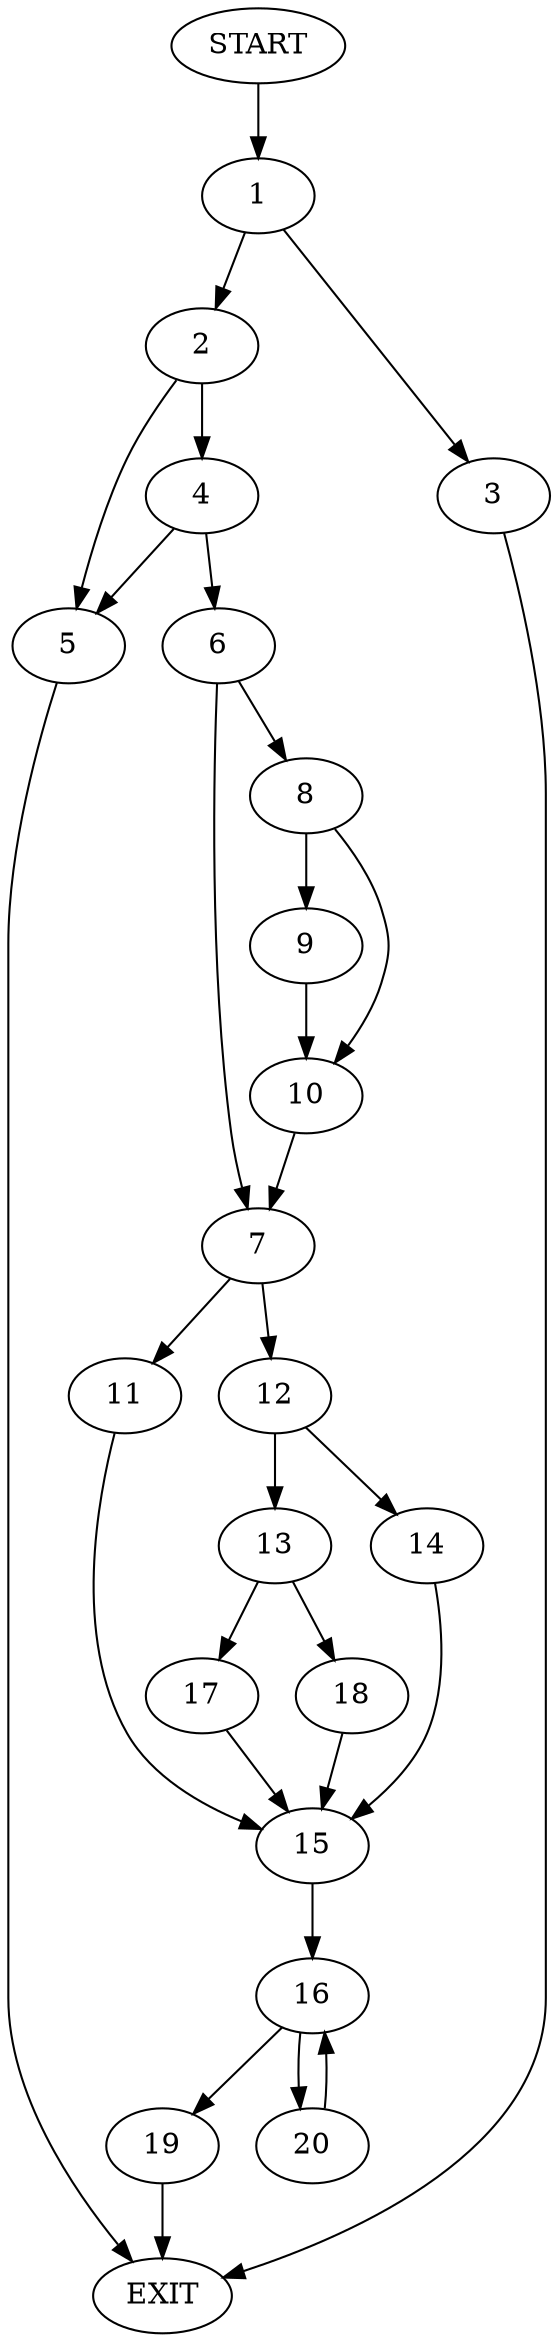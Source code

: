 digraph {
0 [label="START"]
21 [label="EXIT"]
0 -> 1
1 -> 2
1 -> 3
2 -> 4
2 -> 5
3 -> 21
5 -> 21
4 -> 5
4 -> 6
6 -> 7
6 -> 8
8 -> 9
8 -> 10
7 -> 11
7 -> 12
9 -> 10
10 -> 7
12 -> 13
12 -> 14
11 -> 15
15 -> 16
13 -> 17
13 -> 18
14 -> 15
17 -> 15
18 -> 15
16 -> 19
16 -> 20
20 -> 16
19 -> 21
}
